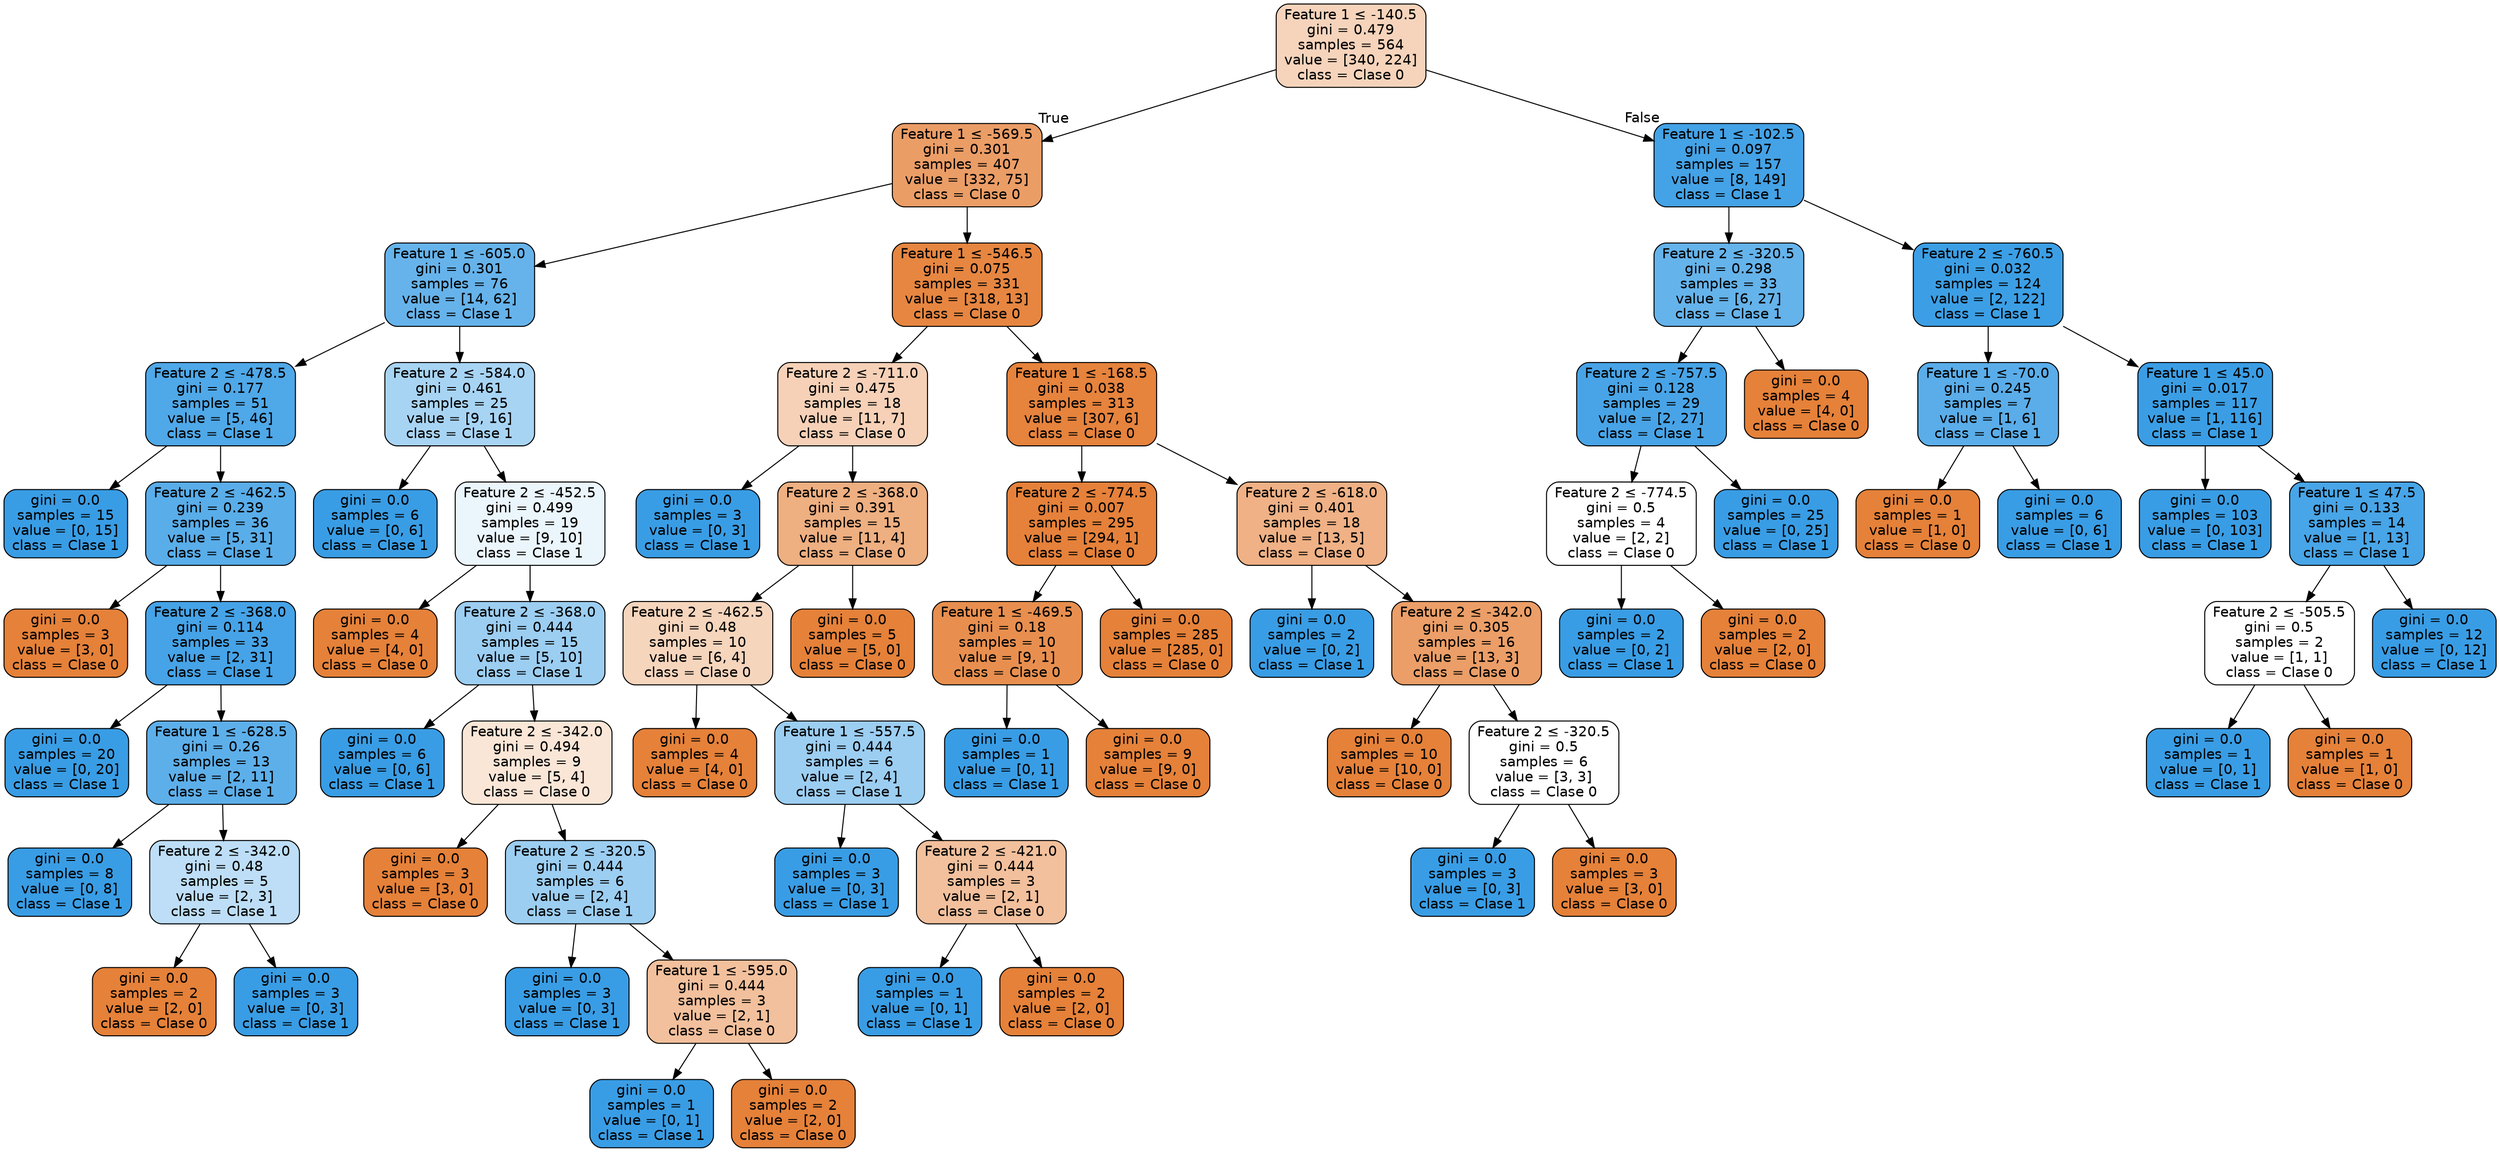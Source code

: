 digraph Tree {
node [shape=box, style="filled, rounded", color="black", fontname="helvetica"] ;
edge [fontname="helvetica"] ;
0 [label=<Feature 1 &le; -140.5<br/>gini = 0.479<br/>samples = 564<br/>value = [340, 224]<br/>class = Clase 0>, fillcolor="#f6d4bb"] ;
1 [label=<Feature 1 &le; -569.5<br/>gini = 0.301<br/>samples = 407<br/>value = [332, 75]<br/>class = Clase 0>, fillcolor="#eb9d66"] ;
0 -> 1 [labeldistance=2.5, labelangle=45, headlabel="True"] ;
2 [label=<Feature 1 &le; -605.0<br/>gini = 0.301<br/>samples = 76<br/>value = [14, 62]<br/>class = Clase 1>, fillcolor="#66b3eb"] ;
1 -> 2 ;
3 [label=<Feature 2 &le; -478.5<br/>gini = 0.177<br/>samples = 51<br/>value = [5, 46]<br/>class = Clase 1>, fillcolor="#4fa8e8"] ;
2 -> 3 ;
4 [label=<gini = 0.0<br/>samples = 15<br/>value = [0, 15]<br/>class = Clase 1>, fillcolor="#399de5"] ;
3 -> 4 ;
5 [label=<Feature 2 &le; -462.5<br/>gini = 0.239<br/>samples = 36<br/>value = [5, 31]<br/>class = Clase 1>, fillcolor="#59ade9"] ;
3 -> 5 ;
6 [label=<gini = 0.0<br/>samples = 3<br/>value = [3, 0]<br/>class = Clase 0>, fillcolor="#e58139"] ;
5 -> 6 ;
7 [label=<Feature 2 &le; -368.0<br/>gini = 0.114<br/>samples = 33<br/>value = [2, 31]<br/>class = Clase 1>, fillcolor="#46a3e7"] ;
5 -> 7 ;
8 [label=<gini = 0.0<br/>samples = 20<br/>value = [0, 20]<br/>class = Clase 1>, fillcolor="#399de5"] ;
7 -> 8 ;
9 [label=<Feature 1 &le; -628.5<br/>gini = 0.26<br/>samples = 13<br/>value = [2, 11]<br/>class = Clase 1>, fillcolor="#5dafea"] ;
7 -> 9 ;
10 [label=<gini = 0.0<br/>samples = 8<br/>value = [0, 8]<br/>class = Clase 1>, fillcolor="#399de5"] ;
9 -> 10 ;
11 [label=<Feature 2 &le; -342.0<br/>gini = 0.48<br/>samples = 5<br/>value = [2, 3]<br/>class = Clase 1>, fillcolor="#bddef6"] ;
9 -> 11 ;
12 [label=<gini = 0.0<br/>samples = 2<br/>value = [2, 0]<br/>class = Clase 0>, fillcolor="#e58139"] ;
11 -> 12 ;
13 [label=<gini = 0.0<br/>samples = 3<br/>value = [0, 3]<br/>class = Clase 1>, fillcolor="#399de5"] ;
11 -> 13 ;
14 [label=<Feature 2 &le; -584.0<br/>gini = 0.461<br/>samples = 25<br/>value = [9, 16]<br/>class = Clase 1>, fillcolor="#a8d4f4"] ;
2 -> 14 ;
15 [label=<gini = 0.0<br/>samples = 6<br/>value = [0, 6]<br/>class = Clase 1>, fillcolor="#399de5"] ;
14 -> 15 ;
16 [label=<Feature 2 &le; -452.5<br/>gini = 0.499<br/>samples = 19<br/>value = [9, 10]<br/>class = Clase 1>, fillcolor="#ebf5fc"] ;
14 -> 16 ;
17 [label=<gini = 0.0<br/>samples = 4<br/>value = [4, 0]<br/>class = Clase 0>, fillcolor="#e58139"] ;
16 -> 17 ;
18 [label=<Feature 2 &le; -368.0<br/>gini = 0.444<br/>samples = 15<br/>value = [5, 10]<br/>class = Clase 1>, fillcolor="#9ccef2"] ;
16 -> 18 ;
19 [label=<gini = 0.0<br/>samples = 6<br/>value = [0, 6]<br/>class = Clase 1>, fillcolor="#399de5"] ;
18 -> 19 ;
20 [label=<Feature 2 &le; -342.0<br/>gini = 0.494<br/>samples = 9<br/>value = [5, 4]<br/>class = Clase 0>, fillcolor="#fae6d7"] ;
18 -> 20 ;
21 [label=<gini = 0.0<br/>samples = 3<br/>value = [3, 0]<br/>class = Clase 0>, fillcolor="#e58139"] ;
20 -> 21 ;
22 [label=<Feature 2 &le; -320.5<br/>gini = 0.444<br/>samples = 6<br/>value = [2, 4]<br/>class = Clase 1>, fillcolor="#9ccef2"] ;
20 -> 22 ;
23 [label=<gini = 0.0<br/>samples = 3<br/>value = [0, 3]<br/>class = Clase 1>, fillcolor="#399de5"] ;
22 -> 23 ;
24 [label=<Feature 1 &le; -595.0<br/>gini = 0.444<br/>samples = 3<br/>value = [2, 1]<br/>class = Clase 0>, fillcolor="#f2c09c"] ;
22 -> 24 ;
25 [label=<gini = 0.0<br/>samples = 1<br/>value = [0, 1]<br/>class = Clase 1>, fillcolor="#399de5"] ;
24 -> 25 ;
26 [label=<gini = 0.0<br/>samples = 2<br/>value = [2, 0]<br/>class = Clase 0>, fillcolor="#e58139"] ;
24 -> 26 ;
27 [label=<Feature 1 &le; -546.5<br/>gini = 0.075<br/>samples = 331<br/>value = [318, 13]<br/>class = Clase 0>, fillcolor="#e68641"] ;
1 -> 27 ;
28 [label=<Feature 2 &le; -711.0<br/>gini = 0.475<br/>samples = 18<br/>value = [11, 7]<br/>class = Clase 0>, fillcolor="#f6d1b7"] ;
27 -> 28 ;
29 [label=<gini = 0.0<br/>samples = 3<br/>value = [0, 3]<br/>class = Clase 1>, fillcolor="#399de5"] ;
28 -> 29 ;
30 [label=<Feature 2 &le; -368.0<br/>gini = 0.391<br/>samples = 15<br/>value = [11, 4]<br/>class = Clase 0>, fillcolor="#eeaf81"] ;
28 -> 30 ;
31 [label=<Feature 2 &le; -462.5<br/>gini = 0.48<br/>samples = 10<br/>value = [6, 4]<br/>class = Clase 0>, fillcolor="#f6d5bd"] ;
30 -> 31 ;
32 [label=<gini = 0.0<br/>samples = 4<br/>value = [4, 0]<br/>class = Clase 0>, fillcolor="#e58139"] ;
31 -> 32 ;
33 [label=<Feature 1 &le; -557.5<br/>gini = 0.444<br/>samples = 6<br/>value = [2, 4]<br/>class = Clase 1>, fillcolor="#9ccef2"] ;
31 -> 33 ;
34 [label=<gini = 0.0<br/>samples = 3<br/>value = [0, 3]<br/>class = Clase 1>, fillcolor="#399de5"] ;
33 -> 34 ;
35 [label=<Feature 2 &le; -421.0<br/>gini = 0.444<br/>samples = 3<br/>value = [2, 1]<br/>class = Clase 0>, fillcolor="#f2c09c"] ;
33 -> 35 ;
36 [label=<gini = 0.0<br/>samples = 1<br/>value = [0, 1]<br/>class = Clase 1>, fillcolor="#399de5"] ;
35 -> 36 ;
37 [label=<gini = 0.0<br/>samples = 2<br/>value = [2, 0]<br/>class = Clase 0>, fillcolor="#e58139"] ;
35 -> 37 ;
38 [label=<gini = 0.0<br/>samples = 5<br/>value = [5, 0]<br/>class = Clase 0>, fillcolor="#e58139"] ;
30 -> 38 ;
39 [label=<Feature 1 &le; -168.5<br/>gini = 0.038<br/>samples = 313<br/>value = [307, 6]<br/>class = Clase 0>, fillcolor="#e6833d"] ;
27 -> 39 ;
40 [label=<Feature 2 &le; -774.5<br/>gini = 0.007<br/>samples = 295<br/>value = [294, 1]<br/>class = Clase 0>, fillcolor="#e5813a"] ;
39 -> 40 ;
41 [label=<Feature 1 &le; -469.5<br/>gini = 0.18<br/>samples = 10<br/>value = [9, 1]<br/>class = Clase 0>, fillcolor="#e88f4f"] ;
40 -> 41 ;
42 [label=<gini = 0.0<br/>samples = 1<br/>value = [0, 1]<br/>class = Clase 1>, fillcolor="#399de5"] ;
41 -> 42 ;
43 [label=<gini = 0.0<br/>samples = 9<br/>value = [9, 0]<br/>class = Clase 0>, fillcolor="#e58139"] ;
41 -> 43 ;
44 [label=<gini = 0.0<br/>samples = 285<br/>value = [285, 0]<br/>class = Clase 0>, fillcolor="#e58139"] ;
40 -> 44 ;
45 [label=<Feature 2 &le; -618.0<br/>gini = 0.401<br/>samples = 18<br/>value = [13, 5]<br/>class = Clase 0>, fillcolor="#efb185"] ;
39 -> 45 ;
46 [label=<gini = 0.0<br/>samples = 2<br/>value = [0, 2]<br/>class = Clase 1>, fillcolor="#399de5"] ;
45 -> 46 ;
47 [label=<Feature 2 &le; -342.0<br/>gini = 0.305<br/>samples = 16<br/>value = [13, 3]<br/>class = Clase 0>, fillcolor="#eb9e67"] ;
45 -> 47 ;
48 [label=<gini = 0.0<br/>samples = 10<br/>value = [10, 0]<br/>class = Clase 0>, fillcolor="#e58139"] ;
47 -> 48 ;
49 [label=<Feature 2 &le; -320.5<br/>gini = 0.5<br/>samples = 6<br/>value = [3, 3]<br/>class = Clase 0>, fillcolor="#ffffff"] ;
47 -> 49 ;
50 [label=<gini = 0.0<br/>samples = 3<br/>value = [0, 3]<br/>class = Clase 1>, fillcolor="#399de5"] ;
49 -> 50 ;
51 [label=<gini = 0.0<br/>samples = 3<br/>value = [3, 0]<br/>class = Clase 0>, fillcolor="#e58139"] ;
49 -> 51 ;
52 [label=<Feature 1 &le; -102.5<br/>gini = 0.097<br/>samples = 157<br/>value = [8, 149]<br/>class = Clase 1>, fillcolor="#44a2e6"] ;
0 -> 52 [labeldistance=2.5, labelangle=-45, headlabel="False"] ;
53 [label=<Feature 2 &le; -320.5<br/>gini = 0.298<br/>samples = 33<br/>value = [6, 27]<br/>class = Clase 1>, fillcolor="#65b3eb"] ;
52 -> 53 ;
54 [label=<Feature 2 &le; -757.5<br/>gini = 0.128<br/>samples = 29<br/>value = [2, 27]<br/>class = Clase 1>, fillcolor="#48a4e7"] ;
53 -> 54 ;
55 [label=<Feature 2 &le; -774.5<br/>gini = 0.5<br/>samples = 4<br/>value = [2, 2]<br/>class = Clase 0>, fillcolor="#ffffff"] ;
54 -> 55 ;
56 [label=<gini = 0.0<br/>samples = 2<br/>value = [0, 2]<br/>class = Clase 1>, fillcolor="#399de5"] ;
55 -> 56 ;
57 [label=<gini = 0.0<br/>samples = 2<br/>value = [2, 0]<br/>class = Clase 0>, fillcolor="#e58139"] ;
55 -> 57 ;
58 [label=<gini = 0.0<br/>samples = 25<br/>value = [0, 25]<br/>class = Clase 1>, fillcolor="#399de5"] ;
54 -> 58 ;
59 [label=<gini = 0.0<br/>samples = 4<br/>value = [4, 0]<br/>class = Clase 0>, fillcolor="#e58139"] ;
53 -> 59 ;
60 [label=<Feature 2 &le; -760.5<br/>gini = 0.032<br/>samples = 124<br/>value = [2, 122]<br/>class = Clase 1>, fillcolor="#3c9fe5"] ;
52 -> 60 ;
61 [label=<Feature 1 &le; -70.0<br/>gini = 0.245<br/>samples = 7<br/>value = [1, 6]<br/>class = Clase 1>, fillcolor="#5aade9"] ;
60 -> 61 ;
62 [label=<gini = 0.0<br/>samples = 1<br/>value = [1, 0]<br/>class = Clase 0>, fillcolor="#e58139"] ;
61 -> 62 ;
63 [label=<gini = 0.0<br/>samples = 6<br/>value = [0, 6]<br/>class = Clase 1>, fillcolor="#399de5"] ;
61 -> 63 ;
64 [label=<Feature 1 &le; 45.0<br/>gini = 0.017<br/>samples = 117<br/>value = [1, 116]<br/>class = Clase 1>, fillcolor="#3b9ee5"] ;
60 -> 64 ;
65 [label=<gini = 0.0<br/>samples = 103<br/>value = [0, 103]<br/>class = Clase 1>, fillcolor="#399de5"] ;
64 -> 65 ;
66 [label=<Feature 1 &le; 47.5<br/>gini = 0.133<br/>samples = 14<br/>value = [1, 13]<br/>class = Clase 1>, fillcolor="#48a5e7"] ;
64 -> 66 ;
67 [label=<Feature 2 &le; -505.5<br/>gini = 0.5<br/>samples = 2<br/>value = [1, 1]<br/>class = Clase 0>, fillcolor="#ffffff"] ;
66 -> 67 ;
68 [label=<gini = 0.0<br/>samples = 1<br/>value = [0, 1]<br/>class = Clase 1>, fillcolor="#399de5"] ;
67 -> 68 ;
69 [label=<gini = 0.0<br/>samples = 1<br/>value = [1, 0]<br/>class = Clase 0>, fillcolor="#e58139"] ;
67 -> 69 ;
70 [label=<gini = 0.0<br/>samples = 12<br/>value = [0, 12]<br/>class = Clase 1>, fillcolor="#399de5"] ;
66 -> 70 ;
}
